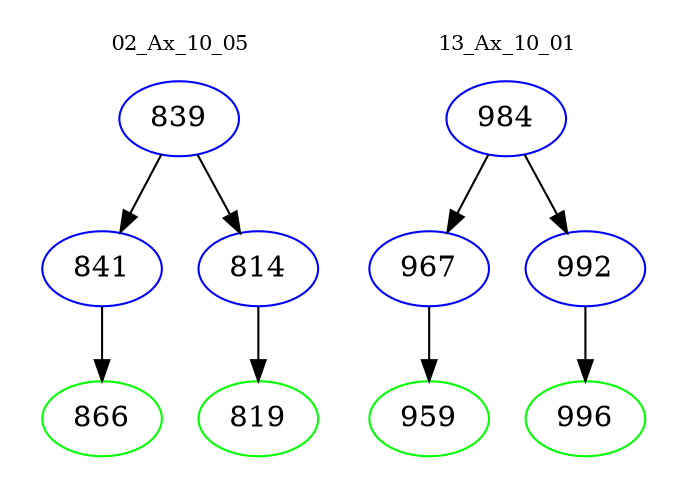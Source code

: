 digraph{
subgraph cluster_0 {
color = white
label = "02_Ax_10_05";
fontsize=10;
T0_839 [label="839", color="blue"]
T0_839 -> T0_841 [color="black"]
T0_841 [label="841", color="blue"]
T0_841 -> T0_866 [color="black"]
T0_866 [label="866", color="green"]
T0_839 -> T0_814 [color="black"]
T0_814 [label="814", color="blue"]
T0_814 -> T0_819 [color="black"]
T0_819 [label="819", color="green"]
}
subgraph cluster_1 {
color = white
label = "13_Ax_10_01";
fontsize=10;
T1_984 [label="984", color="blue"]
T1_984 -> T1_967 [color="black"]
T1_967 [label="967", color="blue"]
T1_967 -> T1_959 [color="black"]
T1_959 [label="959", color="green"]
T1_984 -> T1_992 [color="black"]
T1_992 [label="992", color="blue"]
T1_992 -> T1_996 [color="black"]
T1_996 [label="996", color="green"]
}
}
